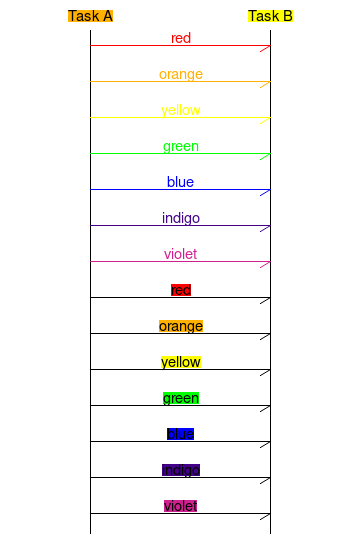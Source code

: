 #!/usr/bin/mscgen -Tpng
#
# testinput5.msc : Sample msc input file utilising the colours
#
# This file is PUBLIC DOMAIN and may be freely reproduced,  distributed,
# transmitted, used, modified, built upon, or otherwise exploited by
# anyone for any purpose, commercial or non-commercial, and in any way,
# including by methods that have not yet been invented or conceived.
#
# This file is provided "AS IS" WITHOUT WARRANTY OF ANY KIND, EITHER
# EXPRESSED OR IMPLIED, INCLUDING, BUT NOT LIMITED TO, THE IMPLIED
# WARRANTIES OF MERCHANTABILITY AND FITNESS FOR A PARTICULAR PURPOSE.
#

msc {
  hscale="0.6";

  a [label="Task A", textbgcolour="orange"], 
  b [label="Task B", textbgcolour="yellow"];

  a->b [ label = "red", textcolour="red", linecolour="red"] ;
  a->b [ label = "orange", textcolour="orange", linecolour="orange"] ;
  a->b [ label = "yellow", textcolour="yellow", linecolour="yellow"] ;
  a->b [ label = "green", textcolour="green", linecolour="green"] ;
  a->b [ label = "blue", textcolour="blue", linecolour="blue"] ;
  a->b [ label = "indigo", textcolour="indigo", linecolour="indigo"] ;
  a->b [ label = "violet", textcolour="violet", linecolour="violet"] ;

  a->b [ label = "red", textbgcolour="red"];
  a->b [ label = "orange", textbgcolour="orange"];
  a->b [ label = "yellow", textbgcolour="yellow"];
  a->b [ label = "green", textbgcolour="green"];
  a->b [ label = "blue", textbgcolour="blue"];
  a->b [ label = "indigo", textbgcolour="indigo"];
  a->b [ label = "violet", textbgcolour="violet"];

}

